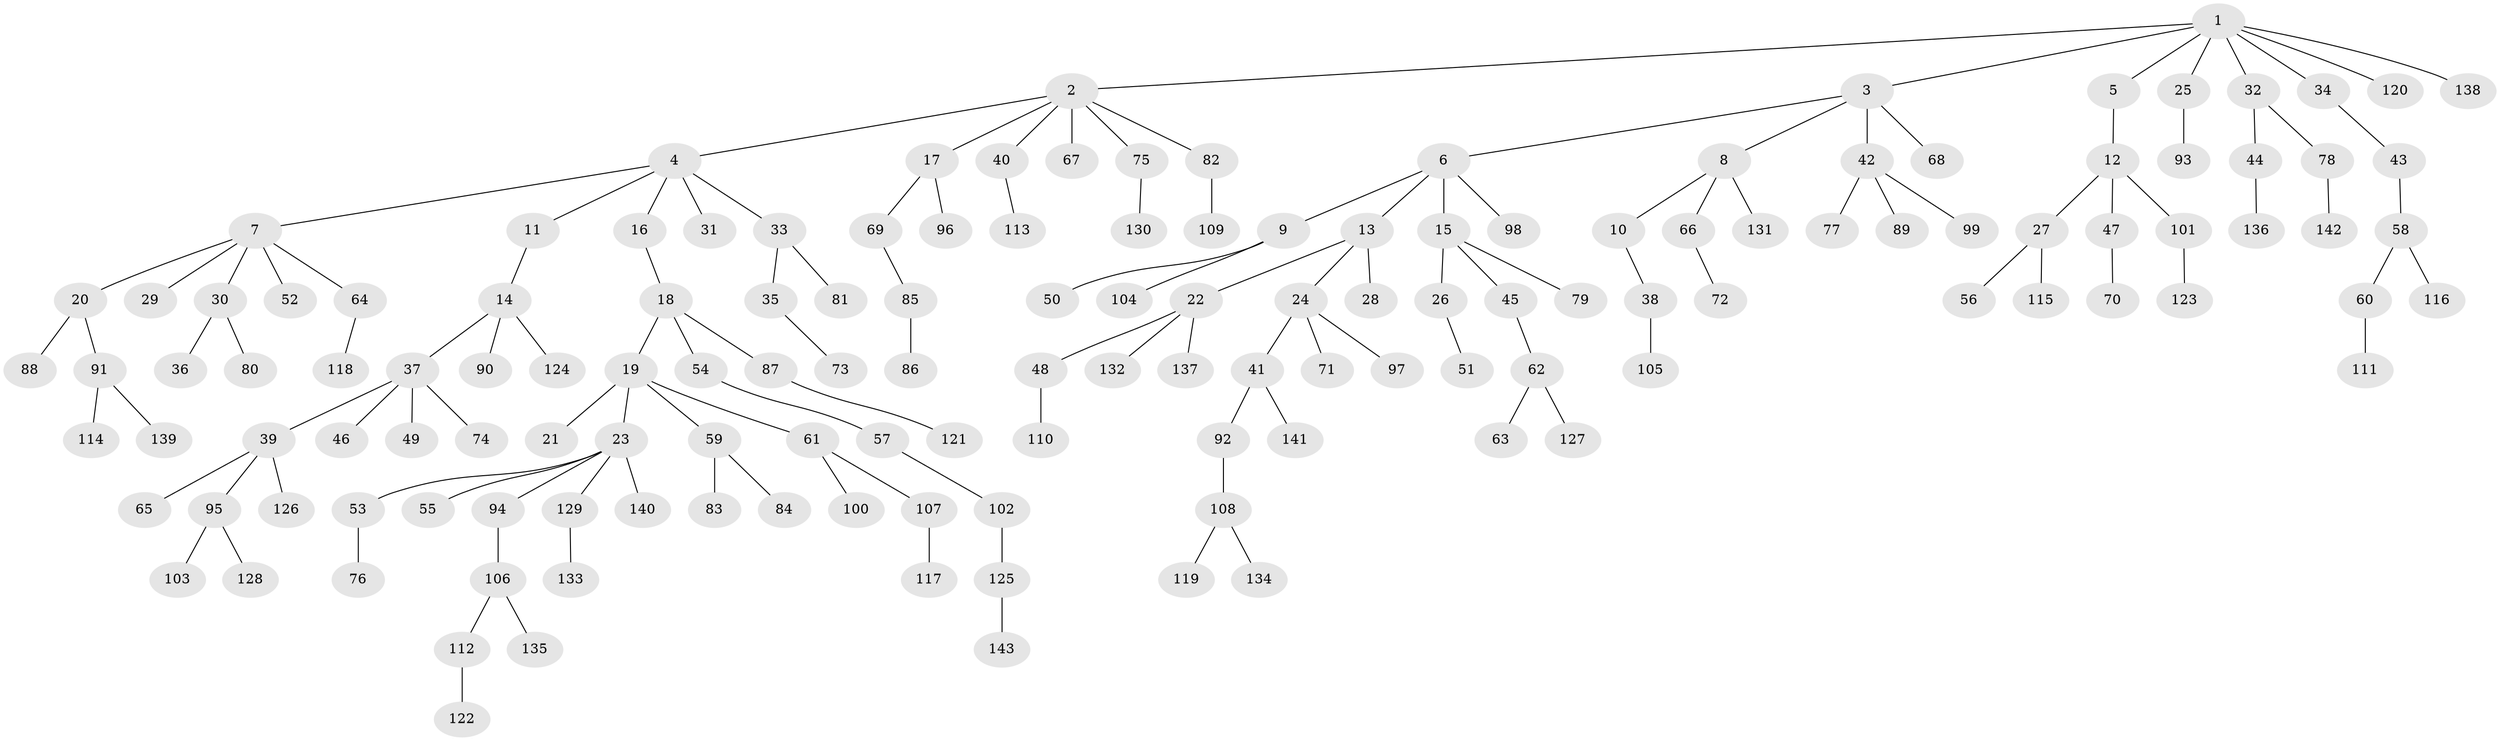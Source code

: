 // Generated by graph-tools (version 1.1) at 2025/53/03/09/25 04:53:30]
// undirected, 143 vertices, 142 edges
graph export_dot {
graph [start="1"]
  node [color=gray90,style=filled];
  1;
  2;
  3;
  4;
  5;
  6;
  7;
  8;
  9;
  10;
  11;
  12;
  13;
  14;
  15;
  16;
  17;
  18;
  19;
  20;
  21;
  22;
  23;
  24;
  25;
  26;
  27;
  28;
  29;
  30;
  31;
  32;
  33;
  34;
  35;
  36;
  37;
  38;
  39;
  40;
  41;
  42;
  43;
  44;
  45;
  46;
  47;
  48;
  49;
  50;
  51;
  52;
  53;
  54;
  55;
  56;
  57;
  58;
  59;
  60;
  61;
  62;
  63;
  64;
  65;
  66;
  67;
  68;
  69;
  70;
  71;
  72;
  73;
  74;
  75;
  76;
  77;
  78;
  79;
  80;
  81;
  82;
  83;
  84;
  85;
  86;
  87;
  88;
  89;
  90;
  91;
  92;
  93;
  94;
  95;
  96;
  97;
  98;
  99;
  100;
  101;
  102;
  103;
  104;
  105;
  106;
  107;
  108;
  109;
  110;
  111;
  112;
  113;
  114;
  115;
  116;
  117;
  118;
  119;
  120;
  121;
  122;
  123;
  124;
  125;
  126;
  127;
  128;
  129;
  130;
  131;
  132;
  133;
  134;
  135;
  136;
  137;
  138;
  139;
  140;
  141;
  142;
  143;
  1 -- 2;
  1 -- 3;
  1 -- 5;
  1 -- 25;
  1 -- 32;
  1 -- 34;
  1 -- 120;
  1 -- 138;
  2 -- 4;
  2 -- 17;
  2 -- 40;
  2 -- 67;
  2 -- 75;
  2 -- 82;
  3 -- 6;
  3 -- 8;
  3 -- 42;
  3 -- 68;
  4 -- 7;
  4 -- 11;
  4 -- 16;
  4 -- 31;
  4 -- 33;
  5 -- 12;
  6 -- 9;
  6 -- 13;
  6 -- 15;
  6 -- 98;
  7 -- 20;
  7 -- 29;
  7 -- 30;
  7 -- 52;
  7 -- 64;
  8 -- 10;
  8 -- 66;
  8 -- 131;
  9 -- 50;
  9 -- 104;
  10 -- 38;
  11 -- 14;
  12 -- 27;
  12 -- 47;
  12 -- 101;
  13 -- 22;
  13 -- 24;
  13 -- 28;
  14 -- 37;
  14 -- 90;
  14 -- 124;
  15 -- 26;
  15 -- 45;
  15 -- 79;
  16 -- 18;
  17 -- 69;
  17 -- 96;
  18 -- 19;
  18 -- 54;
  18 -- 87;
  19 -- 21;
  19 -- 23;
  19 -- 59;
  19 -- 61;
  20 -- 88;
  20 -- 91;
  22 -- 48;
  22 -- 132;
  22 -- 137;
  23 -- 53;
  23 -- 55;
  23 -- 94;
  23 -- 129;
  23 -- 140;
  24 -- 41;
  24 -- 71;
  24 -- 97;
  25 -- 93;
  26 -- 51;
  27 -- 56;
  27 -- 115;
  30 -- 36;
  30 -- 80;
  32 -- 44;
  32 -- 78;
  33 -- 35;
  33 -- 81;
  34 -- 43;
  35 -- 73;
  37 -- 39;
  37 -- 46;
  37 -- 49;
  37 -- 74;
  38 -- 105;
  39 -- 65;
  39 -- 95;
  39 -- 126;
  40 -- 113;
  41 -- 92;
  41 -- 141;
  42 -- 77;
  42 -- 89;
  42 -- 99;
  43 -- 58;
  44 -- 136;
  45 -- 62;
  47 -- 70;
  48 -- 110;
  53 -- 76;
  54 -- 57;
  57 -- 102;
  58 -- 60;
  58 -- 116;
  59 -- 83;
  59 -- 84;
  60 -- 111;
  61 -- 100;
  61 -- 107;
  62 -- 63;
  62 -- 127;
  64 -- 118;
  66 -- 72;
  69 -- 85;
  75 -- 130;
  78 -- 142;
  82 -- 109;
  85 -- 86;
  87 -- 121;
  91 -- 114;
  91 -- 139;
  92 -- 108;
  94 -- 106;
  95 -- 103;
  95 -- 128;
  101 -- 123;
  102 -- 125;
  106 -- 112;
  106 -- 135;
  107 -- 117;
  108 -- 119;
  108 -- 134;
  112 -- 122;
  125 -- 143;
  129 -- 133;
}
